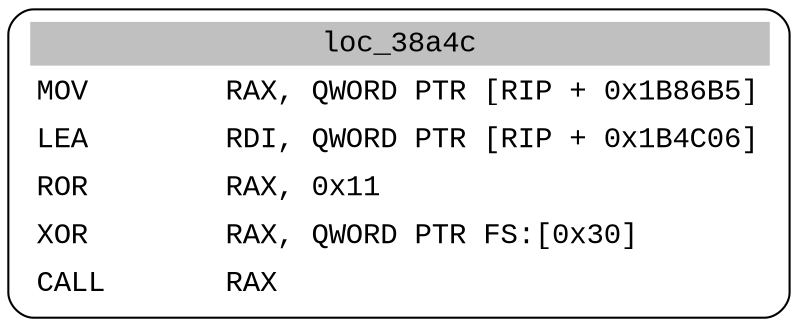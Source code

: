 digraph asm_graph {
1941 [
shape="Mrecord" fontname="Courier New"label =<<table border="0" cellborder="0" cellpadding="3"><tr><td align="center" colspan="2" bgcolor="grey">loc_38a4c</td></tr><tr><td align="left">MOV        RAX, QWORD PTR [RIP + 0x1B86B5]</td></tr><tr><td align="left">LEA        RDI, QWORD PTR [RIP + 0x1B4C06]</td></tr><tr><td align="left">ROR        RAX, 0x11</td></tr><tr><td align="left">XOR        RAX, QWORD PTR FS:[0x30]</td></tr><tr><td align="left">CALL       RAX</td></tr></table>> ];
}
